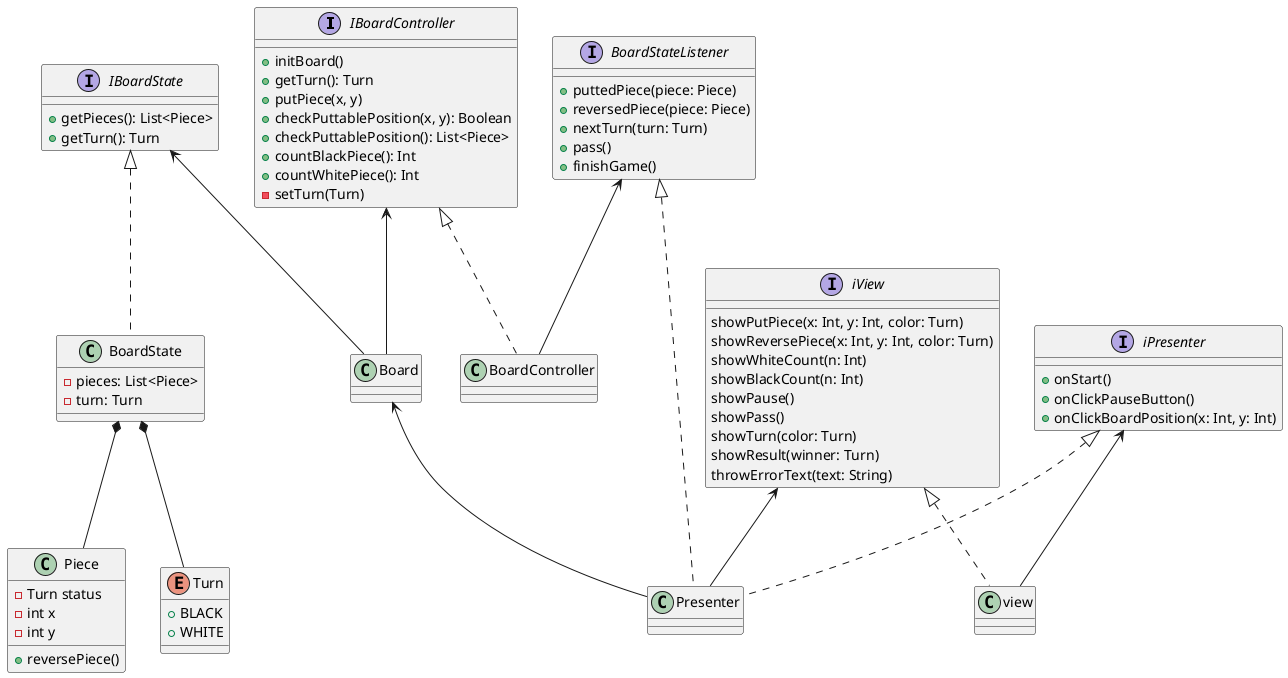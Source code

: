 @startuml
IBoardController <-- Board
IBoardState <-- Board
IBoardController <|.. BoardController
BoardState *-- Piece
BoardState *-- Turn
BoardStateListener <|.. Presenter
Board <-- Presenter
iPresenter <|.. Presenter
iView <-- Presenter
iView <|.. view
iPresenter <-- view
BoardStateListener <-- BoardController
IBoardState <|.. BoardState

class Board {}

class BoardController {}

interface IBoardController {
    + initBoard()
    + getTurn(): Turn
    + putPiece(x, y)
    + checkPuttablePosition(x, y): Boolean
    + checkPuttablePosition(): List<Piece>
    + countBlackPiece(): Int
    + countWhitePiece(): Int
    - setTurn(Turn)
}

class BoardState {
    - pieces: List<Piece>
    - turn: Turn
}

interface IBoardState {
    + getPieces(): List<Piece>
    + getTurn(): Turn
}

enum Turn {
    + BLACK
    + WHITE
}

interface BoardStateListener {
    + puttedPiece(piece: Piece)
    + reversedPiece(piece: Piece)
    + nextTurn(turn: Turn)
    + pass()
    + finishGame()
}

class Piece {
    - Turn status
    - int x
    - int y
    + reversePiece()
}

interface iPresenter {
    + onStart()
    + onClickPauseButton()
    + onClickBoardPosition(x: Int, y: Int)
}

class view {}

interface iView {
    showPutPiece(x: Int, y: Int, color: Turn)
    showReversePiece(x: Int, y: Int, color: Turn)
    showWhiteCount(n: Int)
    showBlackCount(n: Int)
    showPause()
    showPass()
    showTurn(color: Turn)
    showResult(winner: Turn)
    throwErrorText(text: String)
}
class Presenter {

}
@enduml
